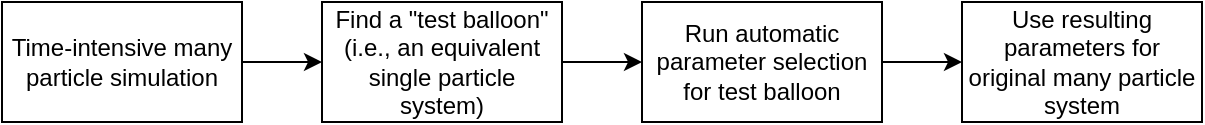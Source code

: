 <mxfile version="12.9.11" type="device"><diagram id="3nTrl9M5AXbj8Zq2RxBe" name="Page-1"><mxGraphModel dx="1038" dy="553" grid="1" gridSize="10" guides="1" tooltips="1" connect="1" arrows="1" fold="1" page="1" pageScale="1" pageWidth="827" pageHeight="1169" math="0" shadow="0"><root><mxCell id="0"/><mxCell id="1" parent="0"/><mxCell id="G63qKry2Py0R2xAlkzMh-6" style="edgeStyle=orthogonalEdgeStyle;rounded=0;orthogonalLoop=1;jettySize=auto;html=1;exitX=1;exitY=0.5;exitDx=0;exitDy=0;entryX=0;entryY=0.5;entryDx=0;entryDy=0;" edge="1" parent="1" source="G63qKry2Py0R2xAlkzMh-1" target="G63qKry2Py0R2xAlkzMh-2"><mxGeometry relative="1" as="geometry"/></mxCell><mxCell id="G63qKry2Py0R2xAlkzMh-1" value="Time-intensive many particle simulation" style="rounded=0;whiteSpace=wrap;html=1;" vertex="1" parent="1"><mxGeometry x="80" y="160" width="120" height="60" as="geometry"/></mxCell><mxCell id="G63qKry2Py0R2xAlkzMh-7" value="" style="edgeStyle=orthogonalEdgeStyle;rounded=0;orthogonalLoop=1;jettySize=auto;html=1;" edge="1" parent="1" source="G63qKry2Py0R2xAlkzMh-2" target="G63qKry2Py0R2xAlkzMh-3"><mxGeometry relative="1" as="geometry"/></mxCell><mxCell id="G63qKry2Py0R2xAlkzMh-2" value="Find a &quot;test balloon&quot; (i.e., an equivalent single particle system)" style="rounded=0;whiteSpace=wrap;html=1;" vertex="1" parent="1"><mxGeometry x="240" y="160" width="120" height="60" as="geometry"/></mxCell><mxCell id="G63qKry2Py0R2xAlkzMh-8" value="" style="edgeStyle=orthogonalEdgeStyle;rounded=0;orthogonalLoop=1;jettySize=auto;html=1;" edge="1" parent="1" source="G63qKry2Py0R2xAlkzMh-3" target="G63qKry2Py0R2xAlkzMh-4"><mxGeometry relative="1" as="geometry"/></mxCell><mxCell id="G63qKry2Py0R2xAlkzMh-3" value="Run automatic parameter selection for test balloon" style="rounded=0;whiteSpace=wrap;html=1;" vertex="1" parent="1"><mxGeometry x="400" y="160" width="120" height="60" as="geometry"/></mxCell><mxCell id="G63qKry2Py0R2xAlkzMh-4" value="Use resulting parameters for original many particle system" style="rounded=0;whiteSpace=wrap;html=1;" vertex="1" parent="1"><mxGeometry x="560" y="160" width="120" height="60" as="geometry"/></mxCell></root></mxGraphModel></diagram></mxfile>